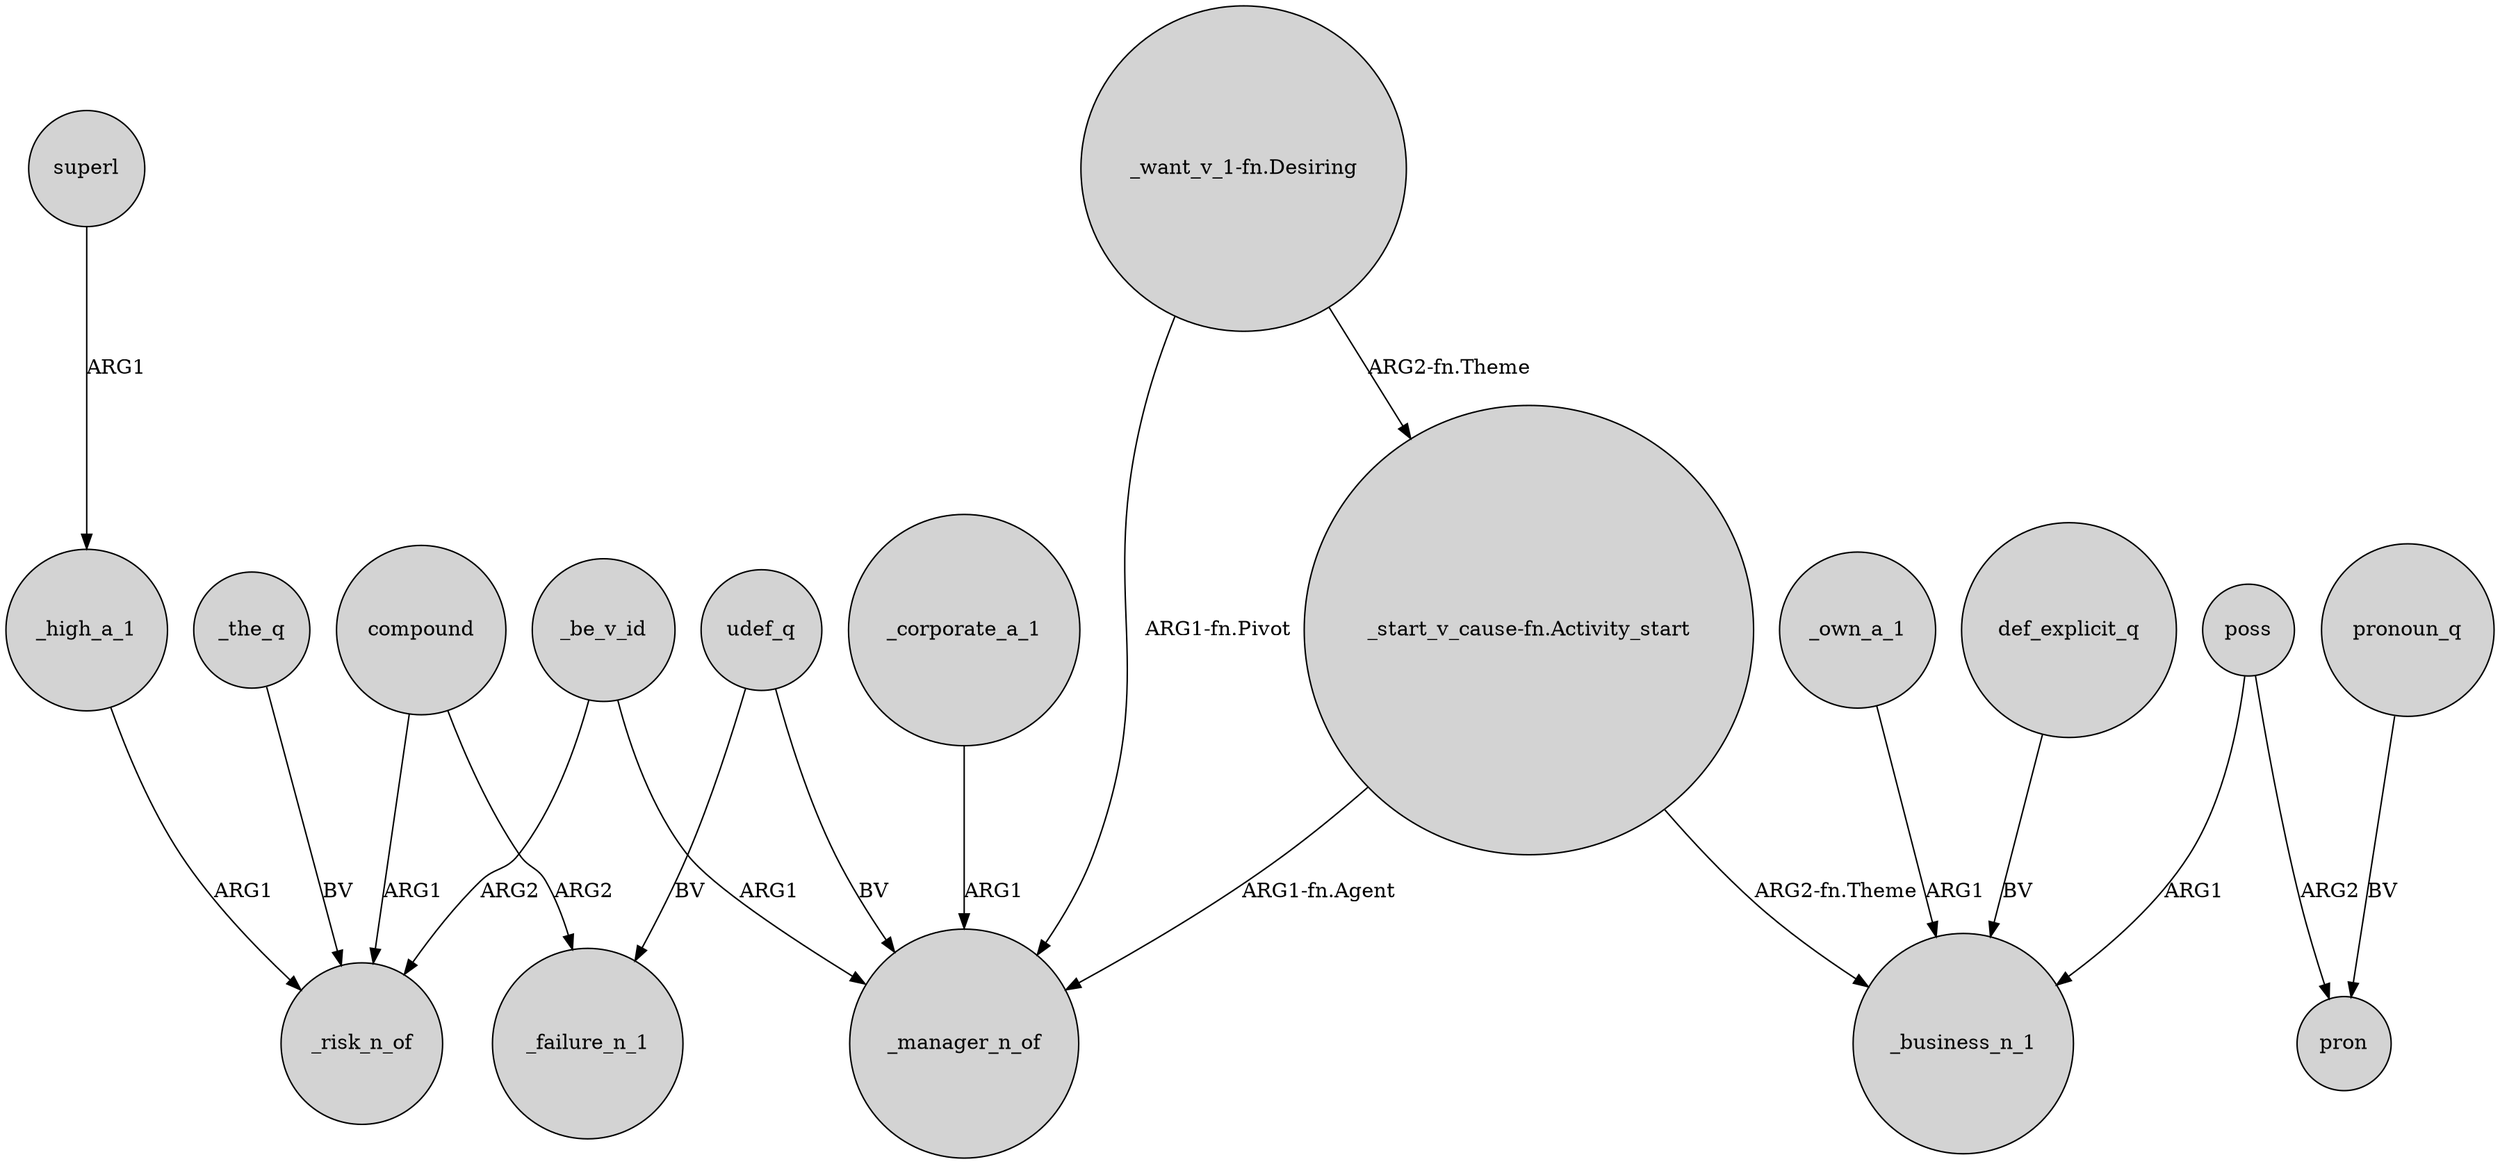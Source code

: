 digraph {
	node [shape=circle style=filled]
	_high_a_1 -> _risk_n_of [label=ARG1]
	poss -> pron [label=ARG2]
	compound -> _risk_n_of [label=ARG1]
	superl -> _high_a_1 [label=ARG1]
	"_start_v_cause-fn.Activity_start" -> _manager_n_of [label="ARG1-fn.Agent"]
	poss -> _business_n_1 [label=ARG1]
	_corporate_a_1 -> _manager_n_of [label=ARG1]
	"_start_v_cause-fn.Activity_start" -> _business_n_1 [label="ARG2-fn.Theme"]
	pronoun_q -> pron [label=BV]
	_be_v_id -> _manager_n_of [label=ARG1]
	"_want_v_1-fn.Desiring" -> _manager_n_of [label="ARG1-fn.Pivot"]
	"_want_v_1-fn.Desiring" -> "_start_v_cause-fn.Activity_start" [label="ARG2-fn.Theme"]
	udef_q -> _failure_n_1 [label=BV]
	udef_q -> _manager_n_of [label=BV]
	_own_a_1 -> _business_n_1 [label=ARG1]
	compound -> _failure_n_1 [label=ARG2]
	_be_v_id -> _risk_n_of [label=ARG2]
	_the_q -> _risk_n_of [label=BV]
	def_explicit_q -> _business_n_1 [label=BV]
}
